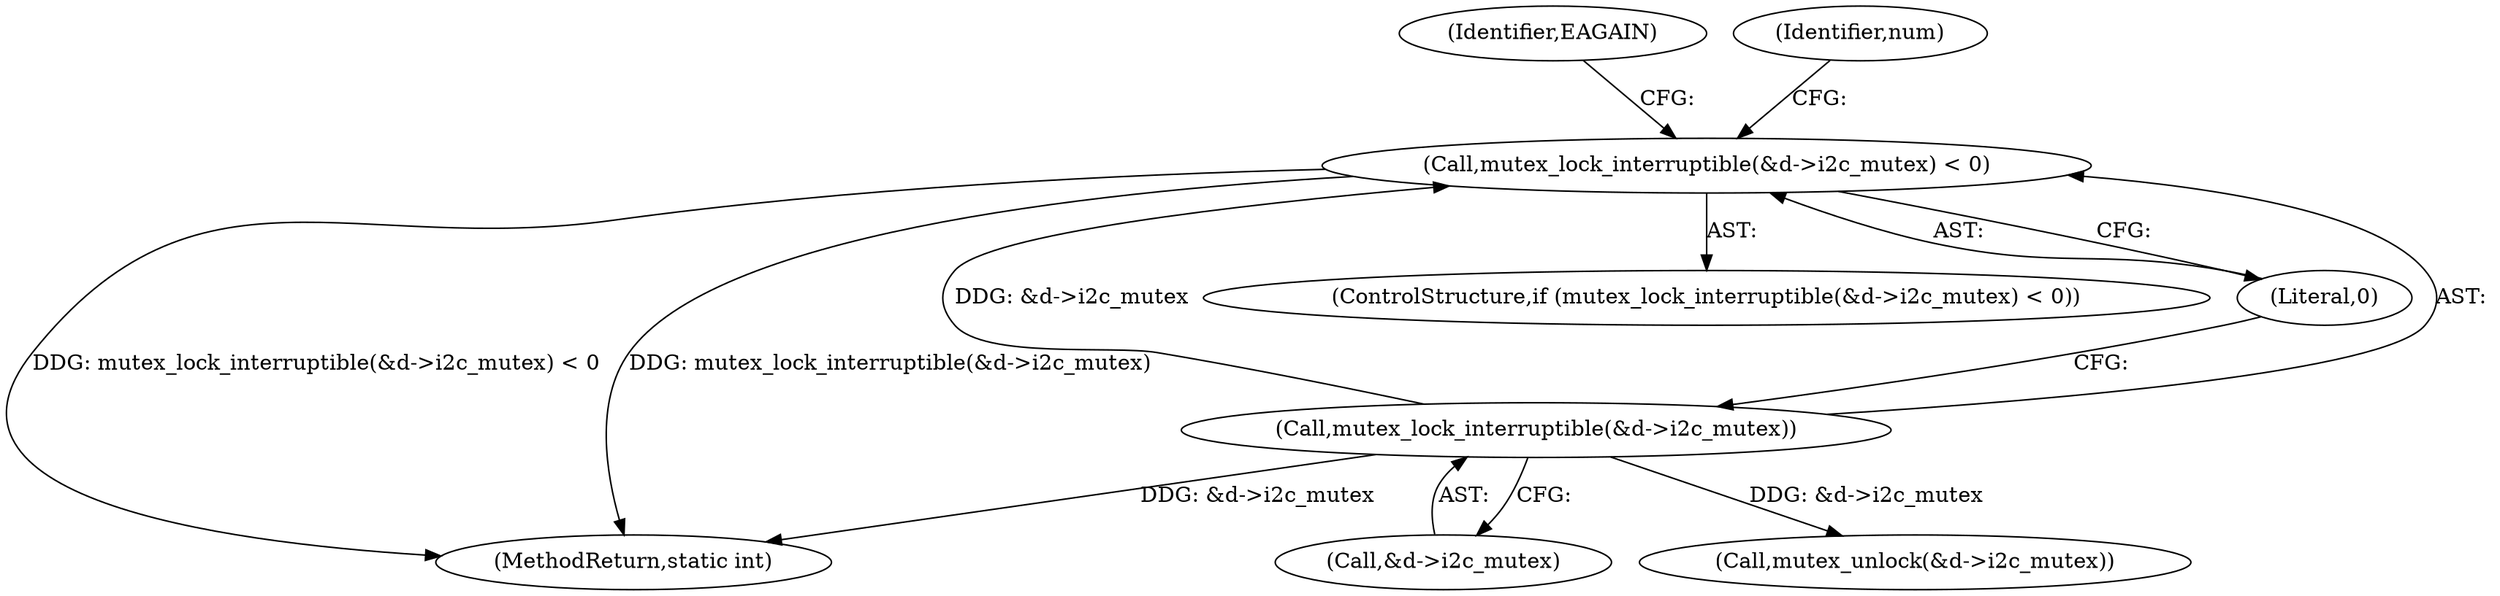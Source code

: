 digraph "0_linux_606142af57dad981b78707234cfbd15f9f7b7125_1@API" {
"1000121" [label="(Call,mutex_lock_interruptible(&d->i2c_mutex) < 0)"];
"1000122" [label="(Call,mutex_lock_interruptible(&d->i2c_mutex))"];
"1000127" [label="(Literal,0)"];
"1000130" [label="(Identifier,EAGAIN)"];
"1000377" [label="(MethodReturn,static int)"];
"1000120" [label="(ControlStructure,if (mutex_lock_interruptible(&d->i2c_mutex) < 0))"];
"1000132" [label="(Identifier,num)"];
"1000370" [label="(Call,mutex_unlock(&d->i2c_mutex))"];
"1000121" [label="(Call,mutex_lock_interruptible(&d->i2c_mutex) < 0)"];
"1000123" [label="(Call,&d->i2c_mutex)"];
"1000122" [label="(Call,mutex_lock_interruptible(&d->i2c_mutex))"];
"1000121" -> "1000120"  [label="AST: "];
"1000121" -> "1000127"  [label="CFG: "];
"1000122" -> "1000121"  [label="AST: "];
"1000127" -> "1000121"  [label="AST: "];
"1000130" -> "1000121"  [label="CFG: "];
"1000132" -> "1000121"  [label="CFG: "];
"1000121" -> "1000377"  [label="DDG: mutex_lock_interruptible(&d->i2c_mutex) < 0"];
"1000121" -> "1000377"  [label="DDG: mutex_lock_interruptible(&d->i2c_mutex)"];
"1000122" -> "1000121"  [label="DDG: &d->i2c_mutex"];
"1000122" -> "1000123"  [label="CFG: "];
"1000123" -> "1000122"  [label="AST: "];
"1000127" -> "1000122"  [label="CFG: "];
"1000122" -> "1000377"  [label="DDG: &d->i2c_mutex"];
"1000122" -> "1000370"  [label="DDG: &d->i2c_mutex"];
}
